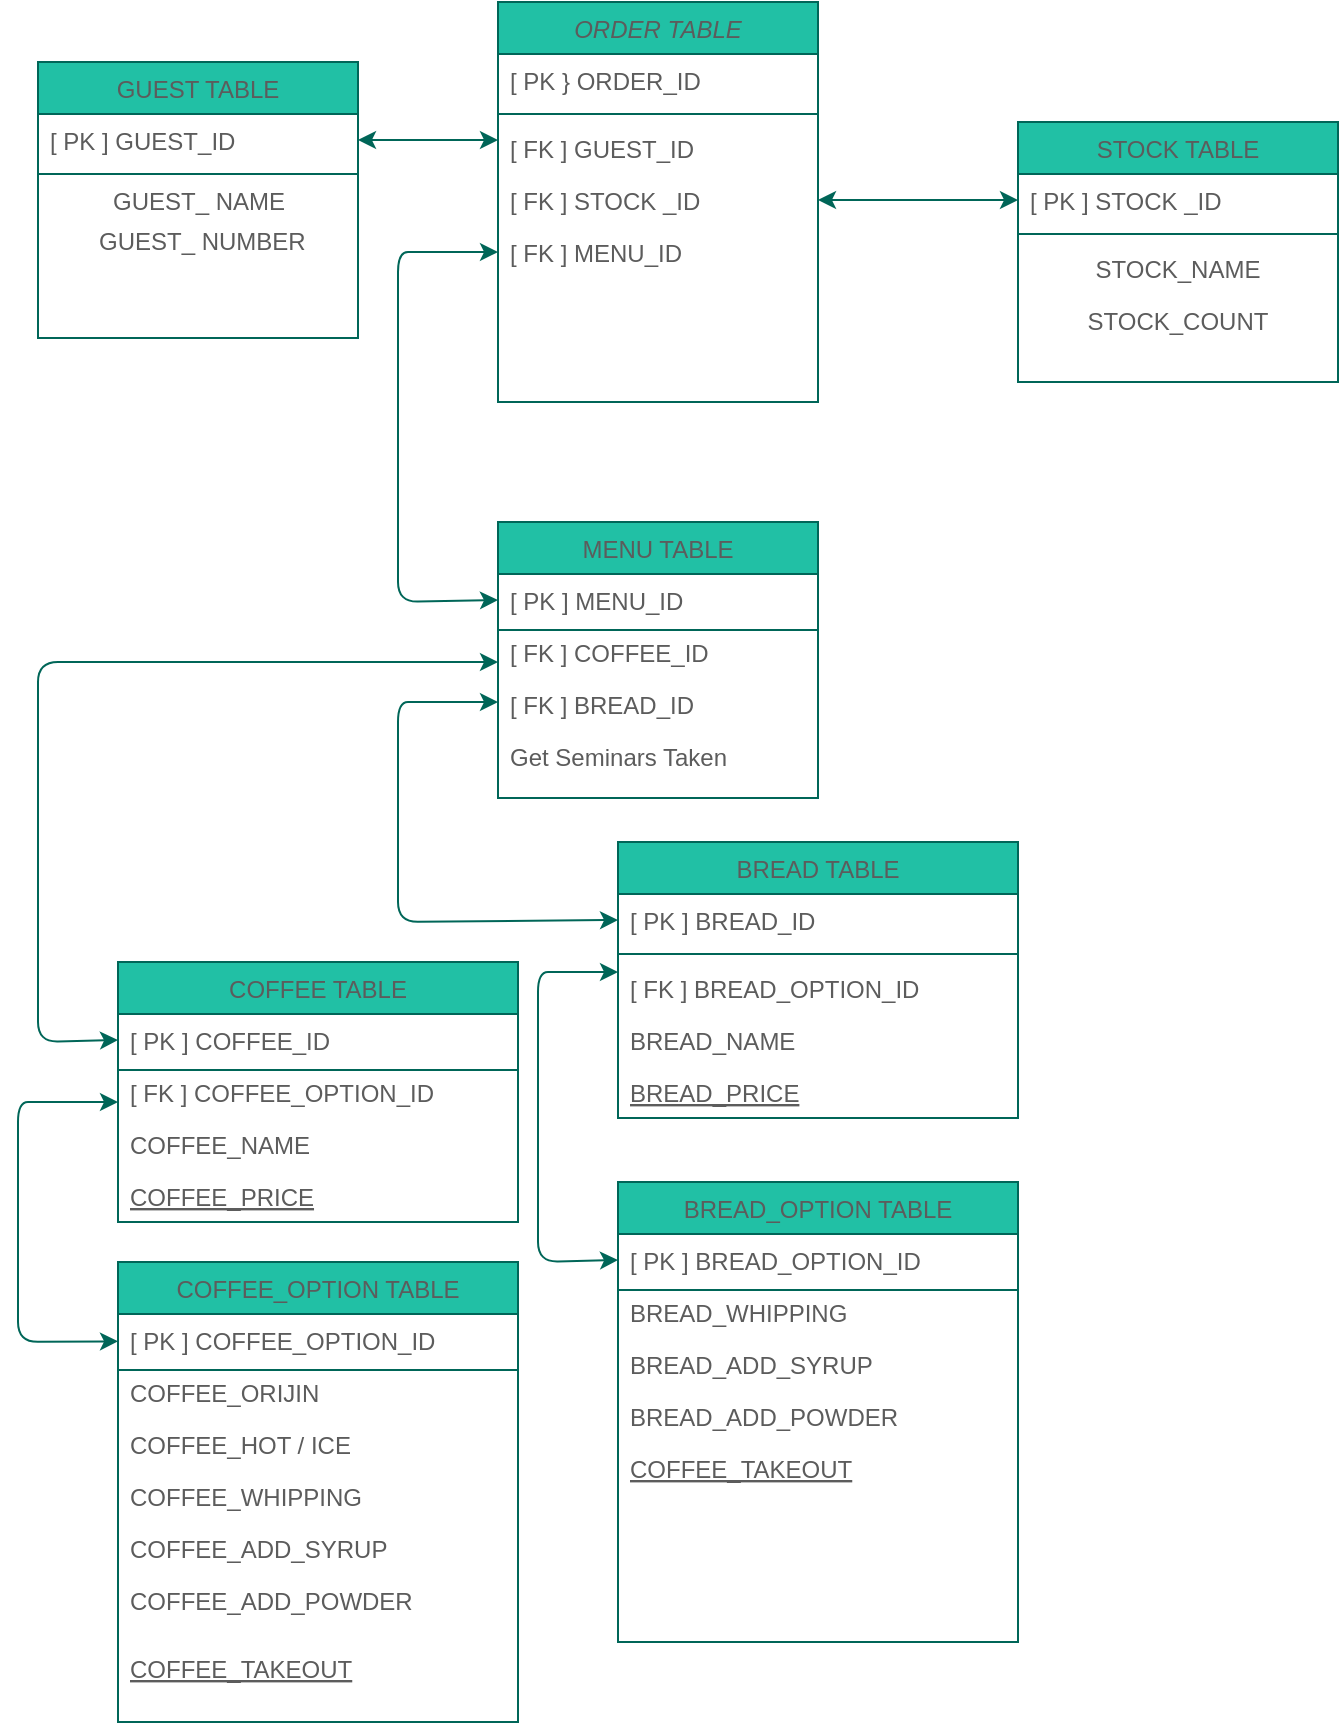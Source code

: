 <mxfile version="14.7.6" type="github">
  <diagram id="C5RBs43oDa-KdzZeNtuy" name="Page-1">
    <mxGraphModel dx="1182" dy="764" grid="1" gridSize="10" guides="1" tooltips="1" connect="1" arrows="1" fold="1" page="1" pageScale="1" pageWidth="827" pageHeight="1169" math="0" shadow="0">
      <root>
        <mxCell id="WIyWlLk6GJQsqaUBKTNV-0" />
        <mxCell id="WIyWlLk6GJQsqaUBKTNV-1" parent="WIyWlLk6GJQsqaUBKTNV-0" />
        <mxCell id="zkfFHV4jXpPFQw0GAbJ--0" value="ORDER TABLE" style="swimlane;fontStyle=2;align=center;verticalAlign=top;childLayout=stackLayout;horizontal=1;startSize=26;horizontalStack=0;resizeParent=1;resizeLast=0;collapsible=1;marginBottom=0;rounded=0;shadow=0;strokeWidth=1;fillColor=#21C0A5;strokeColor=#006658;fontColor=#5C5C5C;" parent="WIyWlLk6GJQsqaUBKTNV-1" vertex="1">
          <mxGeometry x="270" y="120" width="160" height="200" as="geometry">
            <mxRectangle x="230" y="140" width="160" height="26" as="alternateBounds" />
          </mxGeometry>
        </mxCell>
        <mxCell id="zkfFHV4jXpPFQw0GAbJ--1" value="[ PK } ORDER_ID" style="text;align=left;verticalAlign=top;spacingLeft=4;spacingRight=4;overflow=hidden;rotatable=0;points=[[0,0.5],[1,0.5]];portConstraint=eastwest;fontColor=#5C5C5C;" parent="zkfFHV4jXpPFQw0GAbJ--0" vertex="1">
          <mxGeometry y="26" width="160" height="26" as="geometry" />
        </mxCell>
        <mxCell id="T7_WJetz0clVojHmPm7t-21" value="" style="line;html=1;strokeWidth=1;align=left;verticalAlign=middle;spacingTop=-1;spacingLeft=3;spacingRight=3;rotatable=0;labelPosition=right;points=[];portConstraint=eastwest;fillColor=#21C0A5;strokeColor=#006658;fontColor=#5C5C5C;" vertex="1" parent="zkfFHV4jXpPFQw0GAbJ--0">
          <mxGeometry y="52" width="160" height="8" as="geometry" />
        </mxCell>
        <mxCell id="zkfFHV4jXpPFQw0GAbJ--2" value="[ FK ] GUEST_ID" style="text;align=left;verticalAlign=top;spacingLeft=4;spacingRight=4;overflow=hidden;rotatable=0;points=[[0,0.5],[1,0.5]];portConstraint=eastwest;rounded=0;shadow=0;html=0;fontColor=#5C5C5C;" parent="zkfFHV4jXpPFQw0GAbJ--0" vertex="1">
          <mxGeometry y="60" width="160" height="26" as="geometry" />
        </mxCell>
        <mxCell id="T7_WJetz0clVojHmPm7t-13" value="[ FK ] STOCK _ID" style="text;align=left;verticalAlign=top;spacingLeft=4;spacingRight=4;overflow=hidden;rotatable=0;points=[[0,0.5],[1,0.5]];portConstraint=eastwest;fontColor=#5C5C5C;" vertex="1" parent="zkfFHV4jXpPFQw0GAbJ--0">
          <mxGeometry y="86" width="160" height="26" as="geometry" />
        </mxCell>
        <mxCell id="T7_WJetz0clVojHmPm7t-18" value="[ FK ] MENU_ID" style="text;align=left;verticalAlign=top;spacingLeft=4;spacingRight=4;overflow=hidden;rotatable=0;points=[[0,0.5],[1,0.5]];portConstraint=eastwest;fontColor=#5C5C5C;" vertex="1" parent="zkfFHV4jXpPFQw0GAbJ--0">
          <mxGeometry y="112" width="160" height="26" as="geometry" />
        </mxCell>
        <mxCell id="zkfFHV4jXpPFQw0GAbJ--6" value="MENU TABLE" style="swimlane;fontStyle=0;align=center;verticalAlign=top;childLayout=stackLayout;horizontal=1;startSize=26;horizontalStack=0;resizeParent=1;resizeLast=0;collapsible=1;marginBottom=0;rounded=0;shadow=0;strokeWidth=1;fillColor=#21C0A5;strokeColor=#006658;fontColor=#5C5C5C;" parent="WIyWlLk6GJQsqaUBKTNV-1" vertex="1">
          <mxGeometry x="270" y="380" width="160" height="138" as="geometry">
            <mxRectangle x="130" y="380" width="160" height="26" as="alternateBounds" />
          </mxGeometry>
        </mxCell>
        <mxCell id="zkfFHV4jXpPFQw0GAbJ--7" value="[ PK ] MENU_ID" style="text;align=left;verticalAlign=top;spacingLeft=4;spacingRight=4;overflow=hidden;rotatable=0;points=[[0,0.5],[1,0.5]];portConstraint=eastwest;fontColor=#5C5C5C;" parent="zkfFHV4jXpPFQw0GAbJ--6" vertex="1">
          <mxGeometry y="26" width="160" height="26" as="geometry" />
        </mxCell>
        <mxCell id="T7_WJetz0clVojHmPm7t-30" value="[ FK ] COFFEE_ID" style="text;align=left;verticalAlign=top;spacingLeft=4;spacingRight=4;overflow=hidden;rotatable=0;points=[[0,0.5],[1,0.5]];portConstraint=eastwest;fontColor=#5C5C5C;" vertex="1" parent="zkfFHV4jXpPFQw0GAbJ--6">
          <mxGeometry y="52" width="160" height="26" as="geometry" />
        </mxCell>
        <mxCell id="T7_WJetz0clVojHmPm7t-54" value="[ FK ] BREAD_ID" style="text;align=left;verticalAlign=top;spacingLeft=4;spacingRight=4;overflow=hidden;rotatable=0;points=[[0,0.5],[1,0.5]];portConstraint=eastwest;fontColor=#5C5C5C;" vertex="1" parent="zkfFHV4jXpPFQw0GAbJ--6">
          <mxGeometry y="78" width="160" height="26" as="geometry" />
        </mxCell>
        <mxCell id="zkfFHV4jXpPFQw0GAbJ--11" value="Get Seminars Taken" style="text;align=left;verticalAlign=top;spacingLeft=4;spacingRight=4;overflow=hidden;rotatable=0;points=[[0,0.5],[1,0.5]];portConstraint=eastwest;fontColor=#5C5C5C;" parent="zkfFHV4jXpPFQw0GAbJ--6" vertex="1">
          <mxGeometry y="104" width="160" height="26" as="geometry" />
        </mxCell>
        <mxCell id="zkfFHV4jXpPFQw0GAbJ--17" value="STOCK TABLE" style="swimlane;fontStyle=0;align=center;verticalAlign=top;childLayout=stackLayout;horizontal=1;startSize=26;horizontalStack=0;resizeParent=1;resizeLast=0;collapsible=1;marginBottom=0;rounded=0;shadow=0;strokeWidth=1;fillColor=#21C0A5;strokeColor=#006658;fontColor=#5C5C5C;" parent="WIyWlLk6GJQsqaUBKTNV-1" vertex="1">
          <mxGeometry x="530" y="180" width="160" height="130" as="geometry">
            <mxRectangle x="550" y="140" width="160" height="26" as="alternateBounds" />
          </mxGeometry>
        </mxCell>
        <mxCell id="zkfFHV4jXpPFQw0GAbJ--18" value="[ PK ] STOCK _ID" style="text;align=left;verticalAlign=top;spacingLeft=4;spacingRight=4;overflow=hidden;rotatable=0;points=[[0,0.5],[1,0.5]];portConstraint=eastwest;fontColor=#5C5C5C;" parent="zkfFHV4jXpPFQw0GAbJ--17" vertex="1">
          <mxGeometry y="26" width="160" height="26" as="geometry" />
        </mxCell>
        <mxCell id="zkfFHV4jXpPFQw0GAbJ--23" value="" style="line;html=1;strokeWidth=1;align=left;verticalAlign=middle;spacingTop=-1;spacingLeft=3;spacingRight=3;rotatable=0;labelPosition=right;points=[];portConstraint=eastwest;fillColor=#21C0A5;strokeColor=#006658;fontColor=#5C5C5C;" parent="zkfFHV4jXpPFQw0GAbJ--17" vertex="1">
          <mxGeometry y="52" width="160" height="8" as="geometry" />
        </mxCell>
        <mxCell id="zkfFHV4jXpPFQw0GAbJ--25" value="STOCK_NAME" style="text;align=center;verticalAlign=top;spacingLeft=4;spacingRight=4;overflow=hidden;rotatable=0;points=[[0,0.5],[1,0.5]];portConstraint=eastwest;fontColor=#5C5C5C;" parent="zkfFHV4jXpPFQw0GAbJ--17" vertex="1">
          <mxGeometry y="60" width="160" height="26" as="geometry" />
        </mxCell>
        <mxCell id="T7_WJetz0clVojHmPm7t-24" value="STOCK_COUNT" style="text;align=center;verticalAlign=top;spacingLeft=4;spacingRight=4;overflow=hidden;rotatable=0;points=[[0,0.5],[1,0.5]];portConstraint=eastwest;fontColor=#5C5C5C;" vertex="1" parent="zkfFHV4jXpPFQw0GAbJ--17">
          <mxGeometry y="86" width="160" height="26" as="geometry" />
        </mxCell>
        <mxCell id="T7_WJetz0clVojHmPm7t-0" value="GUEST TABLE" style="swimlane;fontStyle=0;align=center;verticalAlign=top;childLayout=stackLayout;horizontal=1;startSize=26;horizontalStack=0;resizeParent=1;resizeLast=0;collapsible=1;marginBottom=0;rounded=0;shadow=0;strokeWidth=1;fillColor=#21C0A5;strokeColor=#006658;fontColor=#5C5C5C;" vertex="1" parent="WIyWlLk6GJQsqaUBKTNV-1">
          <mxGeometry x="40" y="150" width="160" height="138" as="geometry">
            <mxRectangle x="130" y="380" width="160" height="26" as="alternateBounds" />
          </mxGeometry>
        </mxCell>
        <mxCell id="T7_WJetz0clVojHmPm7t-1" value="[ PK ] GUEST_ID" style="text;align=left;verticalAlign=top;spacingLeft=4;spacingRight=4;overflow=hidden;rotatable=0;points=[[0,0.5],[1,0.5]];portConstraint=eastwest;fontColor=#5C5C5C;" vertex="1" parent="T7_WJetz0clVojHmPm7t-0">
          <mxGeometry y="26" width="160" height="26" as="geometry" />
        </mxCell>
        <mxCell id="T7_WJetz0clVojHmPm7t-22" value="" style="line;html=1;strokeWidth=1;align=left;verticalAlign=middle;spacingTop=-1;spacingLeft=3;spacingRight=3;rotatable=0;labelPosition=right;points=[];portConstraint=eastwest;fillColor=#21C0A5;strokeColor=#006658;fontColor=#5C5C5C;" vertex="1" parent="T7_WJetz0clVojHmPm7t-0">
          <mxGeometry y="52" width="160" height="8" as="geometry" />
        </mxCell>
        <mxCell id="T7_WJetz0clVojHmPm7t-8" value="&amp;nbsp;GUEST_ NAME&amp;nbsp;" style="text;html=1;align=center;verticalAlign=middle;resizable=0;points=[];autosize=1;strokeColor=none;fontColor=#5C5C5C;" vertex="1" parent="T7_WJetz0clVojHmPm7t-0">
          <mxGeometry y="60" width="160" height="20" as="geometry" />
        </mxCell>
        <mxCell id="T7_WJetz0clVojHmPm7t-9" value="&amp;nbsp;GUEST_ NUMBER" style="text;html=1;align=center;verticalAlign=middle;resizable=0;points=[];autosize=1;strokeColor=none;fontColor=#5C5C5C;" vertex="1" parent="T7_WJetz0clVojHmPm7t-0">
          <mxGeometry y="80" width="160" height="20" as="geometry" />
        </mxCell>
        <mxCell id="T7_WJetz0clVojHmPm7t-6" value="" style="endArrow=classic;startArrow=classic;html=1;fontColor=#5C5C5C;strokeColor=#006658;fillColor=#21C0A5;entryX=1;entryY=0.5;entryDx=0;entryDy=0;" edge="1" parent="WIyWlLk6GJQsqaUBKTNV-1">
          <mxGeometry width="50" height="50" relative="1" as="geometry">
            <mxPoint x="270" y="189" as="sourcePoint" />
            <mxPoint x="200" y="189" as="targetPoint" />
          </mxGeometry>
        </mxCell>
        <mxCell id="T7_WJetz0clVojHmPm7t-15" value="" style="endArrow=classic;startArrow=classic;html=1;fontColor=#5C5C5C;strokeColor=#006658;fillColor=#21C0A5;exitX=1;exitY=0.5;exitDx=0;exitDy=0;entryX=0;entryY=0.5;entryDx=0;entryDy=0;" edge="1" parent="WIyWlLk6GJQsqaUBKTNV-1" source="T7_WJetz0clVojHmPm7t-13" target="zkfFHV4jXpPFQw0GAbJ--18">
          <mxGeometry width="50" height="50" relative="1" as="geometry">
            <mxPoint x="430" y="221" as="sourcePoint" />
            <mxPoint x="520" y="211" as="targetPoint" />
          </mxGeometry>
        </mxCell>
        <mxCell id="T7_WJetz0clVojHmPm7t-20" value="" style="endArrow=classic;startArrow=classic;html=1;fontColor=#5C5C5C;strokeColor=#006658;fillColor=#21C0A5;entryX=0;entryY=0.5;entryDx=0;entryDy=0;exitX=0;exitY=0.5;exitDx=0;exitDy=0;" edge="1" parent="WIyWlLk6GJQsqaUBKTNV-1" source="zkfFHV4jXpPFQw0GAbJ--7" target="T7_WJetz0clVojHmPm7t-18">
          <mxGeometry width="50" height="50" relative="1" as="geometry">
            <mxPoint x="320" y="330" as="sourcePoint" />
            <mxPoint x="440" y="270" as="targetPoint" />
            <Array as="points">
              <mxPoint x="220" y="420" />
              <mxPoint x="220" y="245" />
              <mxPoint x="230" y="245" />
            </Array>
          </mxGeometry>
        </mxCell>
        <mxCell id="T7_WJetz0clVojHmPm7t-23" value="" style="line;html=1;strokeWidth=1;align=left;verticalAlign=middle;spacingTop=-1;spacingLeft=3;spacingRight=3;rotatable=0;labelPosition=right;points=[];portConstraint=eastwest;fillColor=#21C0A5;strokeColor=#006658;fontColor=#5C5C5C;" vertex="1" parent="WIyWlLk6GJQsqaUBKTNV-1">
          <mxGeometry x="270" y="430" width="160" height="8" as="geometry" />
        </mxCell>
        <mxCell id="T7_WJetz0clVojHmPm7t-25" value="COFFEE TABLE" style="swimlane;fontStyle=0;align=center;verticalAlign=top;childLayout=stackLayout;horizontal=1;startSize=26;horizontalStack=0;resizeParent=1;resizeLast=0;collapsible=1;marginBottom=0;rounded=0;shadow=0;strokeWidth=1;fillColor=#21C0A5;strokeColor=#006658;fontColor=#5C5C5C;" vertex="1" parent="WIyWlLk6GJQsqaUBKTNV-1">
          <mxGeometry x="80" y="600" width="200" height="130" as="geometry">
            <mxRectangle x="130" y="380" width="160" height="26" as="alternateBounds" />
          </mxGeometry>
        </mxCell>
        <mxCell id="T7_WJetz0clVojHmPm7t-26" value="[ PK ] COFFEE_ID" style="text;align=left;verticalAlign=top;spacingLeft=4;spacingRight=4;overflow=hidden;rotatable=0;points=[[0,0.5],[1,0.5]];portConstraint=eastwest;fontColor=#5C5C5C;" vertex="1" parent="T7_WJetz0clVojHmPm7t-25">
          <mxGeometry y="26" width="200" height="26" as="geometry" />
        </mxCell>
        <mxCell id="T7_WJetz0clVojHmPm7t-42" value="[ FK ] COFFEE_OPTION_ID" style="text;align=left;verticalAlign=top;spacingLeft=4;spacingRight=4;overflow=hidden;rotatable=0;points=[[0,0.5],[1,0.5]];portConstraint=eastwest;fontColor=#5C5C5C;" vertex="1" parent="T7_WJetz0clVojHmPm7t-25">
          <mxGeometry y="52" width="200" height="26" as="geometry" />
        </mxCell>
        <mxCell id="T7_WJetz0clVojHmPm7t-27" value="COFFEE_NAME" style="text;align=left;verticalAlign=top;spacingLeft=4;spacingRight=4;overflow=hidden;rotatable=0;points=[[0,0.5],[1,0.5]];portConstraint=eastwest;rounded=0;shadow=0;html=0;fontColor=#5C5C5C;" vertex="1" parent="T7_WJetz0clVojHmPm7t-25">
          <mxGeometry y="78" width="200" height="26" as="geometry" />
        </mxCell>
        <mxCell id="T7_WJetz0clVojHmPm7t-28" value="COFFEE_PRICE" style="text;align=left;verticalAlign=top;spacingLeft=4;spacingRight=4;overflow=hidden;rotatable=0;points=[[0,0.5],[1,0.5]];portConstraint=eastwest;fontStyle=4;fontColor=#5C5C5C;" vertex="1" parent="T7_WJetz0clVojHmPm7t-25">
          <mxGeometry y="104" width="200" height="26" as="geometry" />
        </mxCell>
        <mxCell id="T7_WJetz0clVojHmPm7t-31" value="" style="endArrow=classic;startArrow=classic;html=1;fontColor=#5C5C5C;strokeColor=#006658;fillColor=#21C0A5;entryX=0;entryY=0.5;entryDx=0;entryDy=0;exitX=0;exitY=0.5;exitDx=0;exitDy=0;" edge="1" parent="WIyWlLk6GJQsqaUBKTNV-1" source="T7_WJetz0clVojHmPm7t-26">
          <mxGeometry width="50" height="50" relative="1" as="geometry">
            <mxPoint x="270" y="624" as="sourcePoint" />
            <mxPoint x="270" y="450" as="targetPoint" />
            <Array as="points">
              <mxPoint x="40" y="640" />
              <mxPoint x="40" y="450" />
              <mxPoint x="230" y="450" />
            </Array>
          </mxGeometry>
        </mxCell>
        <mxCell id="T7_WJetz0clVojHmPm7t-38" value="COFFEE_OPTION TABLE" style="swimlane;fontStyle=0;align=center;verticalAlign=top;childLayout=stackLayout;horizontal=1;startSize=26;horizontalStack=0;resizeParent=1;resizeLast=0;collapsible=1;marginBottom=0;rounded=0;shadow=0;strokeWidth=1;fillColor=#21C0A5;strokeColor=#006658;fontColor=#5C5C5C;" vertex="1" parent="WIyWlLk6GJQsqaUBKTNV-1">
          <mxGeometry x="80" y="750" width="200" height="230" as="geometry">
            <mxRectangle x="130" y="380" width="160" height="26" as="alternateBounds" />
          </mxGeometry>
        </mxCell>
        <mxCell id="T7_WJetz0clVojHmPm7t-39" value="[ PK ] COFFEE_OPTION_ID" style="text;align=left;verticalAlign=top;spacingLeft=4;spacingRight=4;overflow=hidden;rotatable=0;points=[[0,0.5],[1,0.5]];portConstraint=eastwest;fontColor=#5C5C5C;" vertex="1" parent="T7_WJetz0clVojHmPm7t-38">
          <mxGeometry y="26" width="200" height="26" as="geometry" />
        </mxCell>
        <mxCell id="T7_WJetz0clVojHmPm7t-48" value="COFFEE_ORIJIN" style="text;align=left;verticalAlign=top;spacingLeft=4;spacingRight=4;overflow=hidden;rotatable=0;points=[[0,0.5],[1,0.5]];portConstraint=eastwest;rounded=0;shadow=0;html=0;fontColor=#5C5C5C;" vertex="1" parent="T7_WJetz0clVojHmPm7t-38">
          <mxGeometry y="52" width="200" height="26" as="geometry" />
        </mxCell>
        <mxCell id="T7_WJetz0clVojHmPm7t-40" value="COFFEE_HOT / ICE" style="text;align=left;verticalAlign=top;spacingLeft=4;spacingRight=4;overflow=hidden;rotatable=0;points=[[0,0.5],[1,0.5]];portConstraint=eastwest;rounded=0;shadow=0;html=0;fontColor=#5C5C5C;" vertex="1" parent="T7_WJetz0clVojHmPm7t-38">
          <mxGeometry y="78" width="200" height="26" as="geometry" />
        </mxCell>
        <mxCell id="T7_WJetz0clVojHmPm7t-45" value="COFFEE_WHIPPING" style="text;align=left;verticalAlign=top;spacingLeft=4;spacingRight=4;overflow=hidden;rotatable=0;points=[[0,0.5],[1,0.5]];portConstraint=eastwest;rounded=0;shadow=0;html=0;fontColor=#5C5C5C;" vertex="1" parent="T7_WJetz0clVojHmPm7t-38">
          <mxGeometry y="104" width="200" height="26" as="geometry" />
        </mxCell>
        <mxCell id="T7_WJetz0clVojHmPm7t-46" value="COFFEE_ADD_SYRUP" style="text;align=left;verticalAlign=top;spacingLeft=4;spacingRight=4;overflow=hidden;rotatable=0;points=[[0,0.5],[1,0.5]];portConstraint=eastwest;rounded=0;shadow=0;html=0;fontColor=#5C5C5C;" vertex="1" parent="T7_WJetz0clVojHmPm7t-38">
          <mxGeometry y="130" width="200" height="26" as="geometry" />
        </mxCell>
        <mxCell id="T7_WJetz0clVojHmPm7t-47" value="COFFEE_ADD_POWDER" style="text;align=left;verticalAlign=top;spacingLeft=4;spacingRight=4;overflow=hidden;rotatable=0;points=[[0,0.5],[1,0.5]];portConstraint=eastwest;rounded=0;shadow=0;html=0;fontColor=#5C5C5C;" vertex="1" parent="T7_WJetz0clVojHmPm7t-38">
          <mxGeometry y="156" width="200" height="26" as="geometry" />
        </mxCell>
        <mxCell id="T7_WJetz0clVojHmPm7t-43" value="" style="endArrow=classic;startArrow=classic;html=1;fontColor=#5C5C5C;strokeColor=#006658;fillColor=#21C0A5;entryX=0;entryY=0.5;entryDx=0;entryDy=0;" edge="1" parent="WIyWlLk6GJQsqaUBKTNV-1" source="T7_WJetz0clVojHmPm7t-39">
          <mxGeometry width="50" height="50" relative="1" as="geometry">
            <mxPoint x="80" y="844" as="sourcePoint" />
            <mxPoint x="80" y="670" as="targetPoint" />
            <Array as="points">
              <mxPoint x="30" y="790" />
              <mxPoint x="30" y="670" />
              <mxPoint x="40" y="670" />
            </Array>
          </mxGeometry>
        </mxCell>
        <mxCell id="T7_WJetz0clVojHmPm7t-41" value="COFFEE_TAKEOUT" style="text;align=left;verticalAlign=top;spacingLeft=4;spacingRight=4;overflow=hidden;rotatable=0;points=[[0,0.5],[1,0.5]];portConstraint=eastwest;fontStyle=4;fontColor=#5C5C5C;" vertex="1" parent="WIyWlLk6GJQsqaUBKTNV-1">
          <mxGeometry x="80" y="940" width="200" height="26" as="geometry" />
        </mxCell>
        <mxCell id="T7_WJetz0clVojHmPm7t-49" value="BREAD TABLE" style="swimlane;fontStyle=0;align=center;verticalAlign=top;childLayout=stackLayout;horizontal=1;startSize=26;horizontalStack=0;resizeParent=1;resizeLast=0;collapsible=1;marginBottom=0;rounded=0;shadow=0;strokeWidth=1;fillColor=#21C0A5;strokeColor=#006658;fontColor=#5C5C5C;" vertex="1" parent="WIyWlLk6GJQsqaUBKTNV-1">
          <mxGeometry x="330" y="540" width="200" height="138" as="geometry">
            <mxRectangle x="130" y="380" width="160" height="26" as="alternateBounds" />
          </mxGeometry>
        </mxCell>
        <mxCell id="T7_WJetz0clVojHmPm7t-50" value="[ PK ] BREAD_ID" style="text;align=left;verticalAlign=top;spacingLeft=4;spacingRight=4;overflow=hidden;rotatable=0;points=[[0,0.5],[1,0.5]];portConstraint=eastwest;fontColor=#5C5C5C;" vertex="1" parent="T7_WJetz0clVojHmPm7t-49">
          <mxGeometry y="26" width="200" height="26" as="geometry" />
        </mxCell>
        <mxCell id="T7_WJetz0clVojHmPm7t-66" value="" style="line;html=1;strokeWidth=1;align=left;verticalAlign=middle;spacingTop=-1;spacingLeft=3;spacingRight=3;rotatable=0;labelPosition=right;points=[];portConstraint=eastwest;fillColor=#21C0A5;strokeColor=#006658;fontColor=#5C5C5C;" vertex="1" parent="T7_WJetz0clVojHmPm7t-49">
          <mxGeometry y="52" width="200" height="8" as="geometry" />
        </mxCell>
        <mxCell id="T7_WJetz0clVojHmPm7t-51" value="[ FK ] BREAD_OPTION_ID" style="text;align=left;verticalAlign=top;spacingLeft=4;spacingRight=4;overflow=hidden;rotatable=0;points=[[0,0.5],[1,0.5]];portConstraint=eastwest;fontColor=#5C5C5C;" vertex="1" parent="T7_WJetz0clVojHmPm7t-49">
          <mxGeometry y="60" width="200" height="26" as="geometry" />
        </mxCell>
        <mxCell id="T7_WJetz0clVojHmPm7t-52" value="BREAD_NAME" style="text;align=left;verticalAlign=top;spacingLeft=4;spacingRight=4;overflow=hidden;rotatable=0;points=[[0,0.5],[1,0.5]];portConstraint=eastwest;rounded=0;shadow=0;html=0;fontColor=#5C5C5C;" vertex="1" parent="T7_WJetz0clVojHmPm7t-49">
          <mxGeometry y="86" width="200" height="26" as="geometry" />
        </mxCell>
        <mxCell id="T7_WJetz0clVojHmPm7t-53" value="BREAD_PRICE" style="text;align=left;verticalAlign=top;spacingLeft=4;spacingRight=4;overflow=hidden;rotatable=0;points=[[0,0.5],[1,0.5]];portConstraint=eastwest;fontStyle=4;fontColor=#5C5C5C;" vertex="1" parent="T7_WJetz0clVojHmPm7t-49">
          <mxGeometry y="112" width="200" height="26" as="geometry" />
        </mxCell>
        <mxCell id="T7_WJetz0clVojHmPm7t-55" value="" style="endArrow=classic;startArrow=classic;html=1;fontColor=#5C5C5C;strokeColor=#006658;fillColor=#21C0A5;entryX=0;entryY=0.5;entryDx=0;entryDy=0;exitX=0;exitY=0.5;exitDx=0;exitDy=0;" edge="1" parent="WIyWlLk6GJQsqaUBKTNV-1" source="T7_WJetz0clVojHmPm7t-50">
          <mxGeometry width="50" height="50" relative="1" as="geometry">
            <mxPoint x="270" y="644" as="sourcePoint" />
            <mxPoint x="270" y="470" as="targetPoint" />
            <Array as="points">
              <mxPoint x="220" y="580" />
              <mxPoint x="220" y="470" />
              <mxPoint x="230" y="470" />
            </Array>
          </mxGeometry>
        </mxCell>
        <mxCell id="T7_WJetz0clVojHmPm7t-56" value="BREAD_OPTION TABLE" style="swimlane;fontStyle=0;align=center;verticalAlign=top;childLayout=stackLayout;horizontal=1;startSize=26;horizontalStack=0;resizeParent=1;resizeLast=0;collapsible=1;marginBottom=0;rounded=0;shadow=0;strokeWidth=1;fillColor=#21C0A5;strokeColor=#006658;fontColor=#5C5C5C;" vertex="1" parent="WIyWlLk6GJQsqaUBKTNV-1">
          <mxGeometry x="330" y="710" width="200" height="230" as="geometry">
            <mxRectangle x="130" y="380" width="160" height="26" as="alternateBounds" />
          </mxGeometry>
        </mxCell>
        <mxCell id="T7_WJetz0clVojHmPm7t-57" value="[ PK ] BREAD_OPTION_ID" style="text;align=left;verticalAlign=top;spacingLeft=4;spacingRight=4;overflow=hidden;rotatable=0;points=[[0,0.5],[1,0.5]];portConstraint=eastwest;fontColor=#5C5C5C;" vertex="1" parent="T7_WJetz0clVojHmPm7t-56">
          <mxGeometry y="26" width="200" height="26" as="geometry" />
        </mxCell>
        <mxCell id="T7_WJetz0clVojHmPm7t-60" value="BREAD_WHIPPING" style="text;align=left;verticalAlign=top;spacingLeft=4;spacingRight=4;overflow=hidden;rotatable=0;points=[[0,0.5],[1,0.5]];portConstraint=eastwest;rounded=0;shadow=0;html=0;fontColor=#5C5C5C;" vertex="1" parent="T7_WJetz0clVojHmPm7t-56">
          <mxGeometry y="52" width="200" height="26" as="geometry" />
        </mxCell>
        <mxCell id="T7_WJetz0clVojHmPm7t-61" value="BREAD_ADD_SYRUP" style="text;align=left;verticalAlign=top;spacingLeft=4;spacingRight=4;overflow=hidden;rotatable=0;points=[[0,0.5],[1,0.5]];portConstraint=eastwest;rounded=0;shadow=0;html=0;fontColor=#5C5C5C;" vertex="1" parent="T7_WJetz0clVojHmPm7t-56">
          <mxGeometry y="78" width="200" height="26" as="geometry" />
        </mxCell>
        <mxCell id="T7_WJetz0clVojHmPm7t-62" value="BREAD_ADD_POWDER" style="text;align=left;verticalAlign=top;spacingLeft=4;spacingRight=4;overflow=hidden;rotatable=0;points=[[0,0.5],[1,0.5]];portConstraint=eastwest;rounded=0;shadow=0;html=0;fontColor=#5C5C5C;" vertex="1" parent="T7_WJetz0clVojHmPm7t-56">
          <mxGeometry y="104" width="200" height="26" as="geometry" />
        </mxCell>
        <mxCell id="T7_WJetz0clVojHmPm7t-65" value="COFFEE_TAKEOUT" style="text;align=left;verticalAlign=top;spacingLeft=4;spacingRight=4;overflow=hidden;rotatable=0;points=[[0,0.5],[1,0.5]];portConstraint=eastwest;fontStyle=4;fontColor=#5C5C5C;" vertex="1" parent="T7_WJetz0clVojHmPm7t-56">
          <mxGeometry y="130" width="200" height="26" as="geometry" />
        </mxCell>
        <mxCell id="T7_WJetz0clVojHmPm7t-63" value="" style="endArrow=classic;startArrow=classic;html=1;fontColor=#5C5C5C;strokeColor=#006658;fillColor=#21C0A5;exitX=0;exitY=0.5;exitDx=0;exitDy=0;" edge="1" parent="WIyWlLk6GJQsqaUBKTNV-1" source="T7_WJetz0clVojHmPm7t-57">
          <mxGeometry width="50" height="50" relative="1" as="geometry">
            <mxPoint x="340" y="724.667" as="sourcePoint" />
            <mxPoint x="330" y="605" as="targetPoint" />
            <Array as="points">
              <mxPoint x="290" y="750" />
              <mxPoint x="290" y="605" />
              <mxPoint x="300" y="605" />
            </Array>
          </mxGeometry>
        </mxCell>
        <mxCell id="T7_WJetz0clVojHmPm7t-67" value="" style="line;html=1;strokeWidth=1;align=left;verticalAlign=middle;spacingTop=-1;spacingLeft=3;spacingRight=3;rotatable=0;labelPosition=right;points=[];portConstraint=eastwest;fillColor=#21C0A5;strokeColor=#006658;fontColor=#5C5C5C;" vertex="1" parent="WIyWlLk6GJQsqaUBKTNV-1">
          <mxGeometry x="80" y="650" width="200" height="8" as="geometry" />
        </mxCell>
        <mxCell id="T7_WJetz0clVojHmPm7t-68" value="" style="line;html=1;strokeWidth=1;align=left;verticalAlign=middle;spacingTop=-1;spacingLeft=3;spacingRight=3;rotatable=0;labelPosition=right;points=[];portConstraint=eastwest;fillColor=#21C0A5;strokeColor=#006658;fontColor=#5C5C5C;" vertex="1" parent="WIyWlLk6GJQsqaUBKTNV-1">
          <mxGeometry x="80" y="800" width="200" height="8" as="geometry" />
        </mxCell>
        <mxCell id="T7_WJetz0clVojHmPm7t-69" value="" style="line;html=1;strokeWidth=1;align=left;verticalAlign=middle;spacingTop=-1;spacingLeft=3;spacingRight=3;rotatable=0;labelPosition=right;points=[];portConstraint=eastwest;fillColor=#21C0A5;strokeColor=#006658;fontColor=#5C5C5C;" vertex="1" parent="WIyWlLk6GJQsqaUBKTNV-1">
          <mxGeometry x="330" y="760" width="200" height="8" as="geometry" />
        </mxCell>
      </root>
    </mxGraphModel>
  </diagram>
</mxfile>
